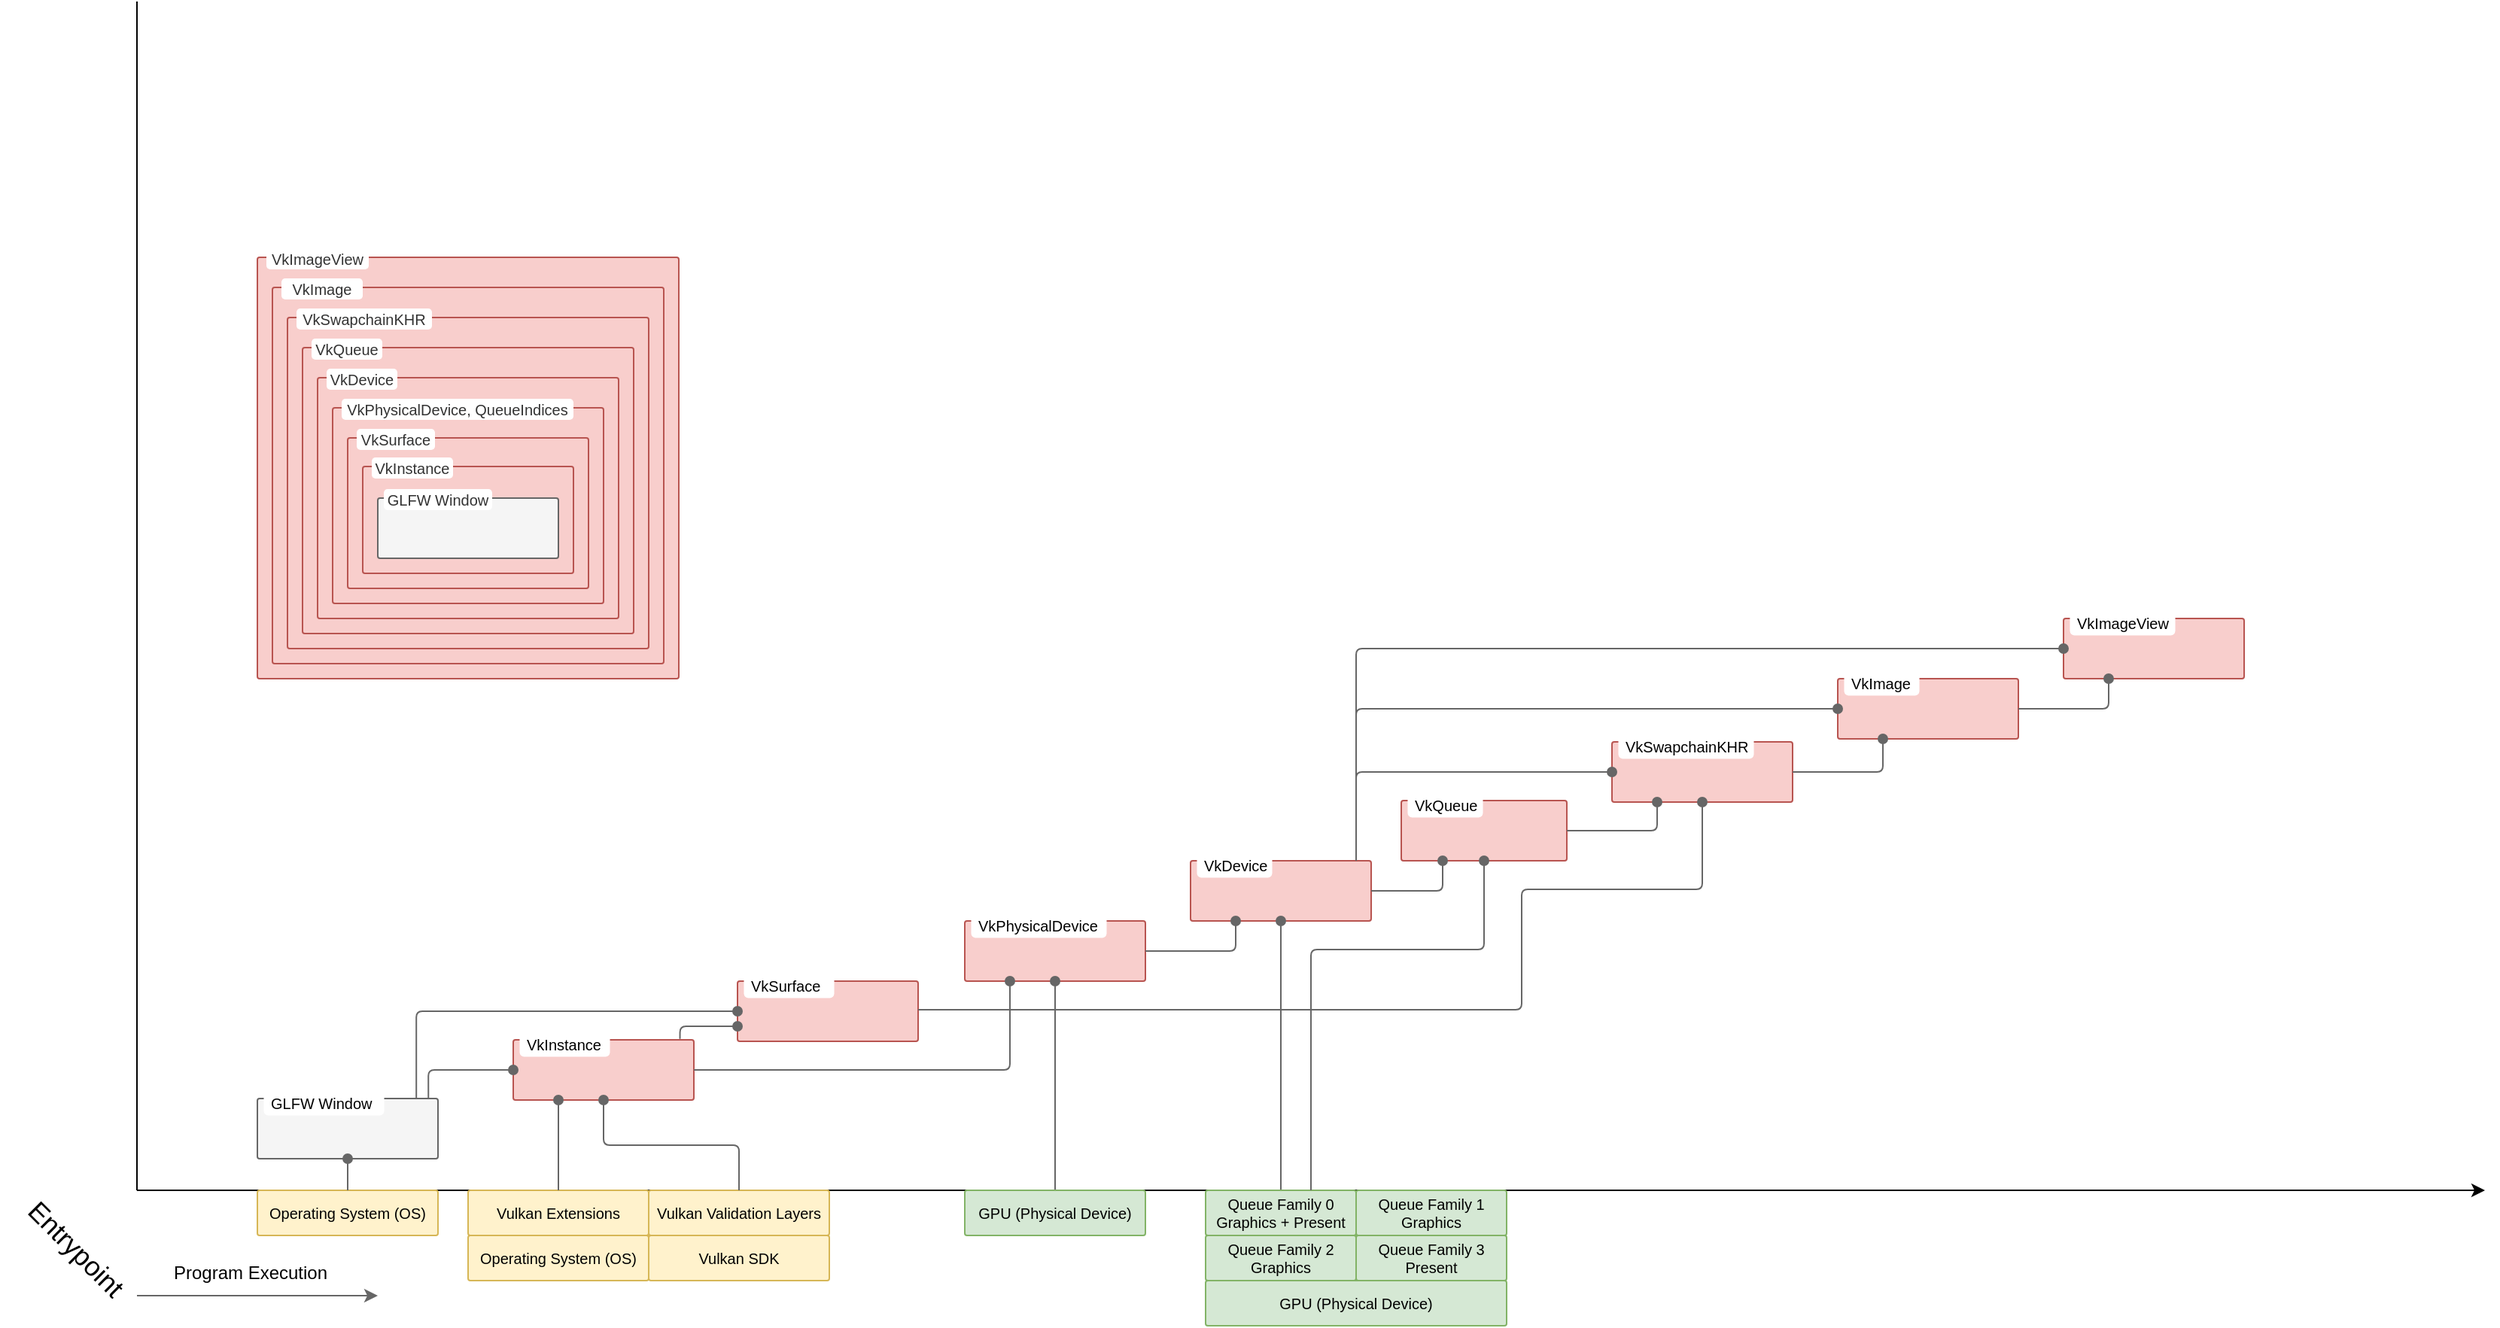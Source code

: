 <mxfile>
    <diagram id="6OefLpY3UeXjTtCXeHLk" name="Vulkan">
        <mxGraphModel dx="1207" dy="619" grid="1" gridSize="10" guides="1" tooltips="1" connect="1" arrows="1" fold="1" page="1" pageScale="1" pageWidth="1920" pageHeight="1200" math="0" shadow="0">
            <root>
                <mxCell id="0"/>
                <mxCell id="1" parent="0"/>
                <mxCell id="252" value="" style="rounded=1;whiteSpace=wrap;html=1;arcSize=3;fillColor=#f8cecc;strokeColor=#b85450;align=center;absoluteArcSize=1;" parent="1" vertex="1">
                    <mxGeometry x="280" y="330" width="280" height="280" as="geometry"/>
                </mxCell>
                <mxCell id="253" value="&lt;p style=&quot;line-height: 100%;&quot;&gt;&lt;span style=&quot;color: rgb(51, 51, 51);&quot;&gt;&lt;font style=&quot;font-size: 10px;&quot;&gt;VkImageView&lt;/font&gt;&lt;/span&gt;&lt;/p&gt;" style="whiteSpace=wrap;html=1;fillColor=default;strokeColor=none;rounded=1;arcSize=18;align=center;" parent="1" vertex="1">
                    <mxGeometry x="286" y="324" width="68" height="14" as="geometry"/>
                </mxCell>
                <mxCell id="40" value="" style="rounded=1;whiteSpace=wrap;html=1;arcSize=3;fillColor=#f8cecc;strokeColor=#b85450;align=center;absoluteArcSize=1;" parent="1" vertex="1">
                    <mxGeometry x="290" y="350" width="260" height="250" as="geometry"/>
                </mxCell>
                <mxCell id="41" value="&lt;p style=&quot;line-height: 100%;&quot;&gt;&lt;span style=&quot;color: rgb(51, 51, 51);&quot;&gt;&lt;font style=&quot;font-size: 10px;&quot;&gt;VkImage&lt;/font&gt;&lt;/span&gt;&lt;/p&gt;" style="whiteSpace=wrap;html=1;fillColor=default;strokeColor=none;rounded=1;arcSize=18;align=center;" parent="1" vertex="1">
                    <mxGeometry x="296" y="344" width="54" height="14" as="geometry"/>
                </mxCell>
                <mxCell id="38" value="" style="rounded=1;whiteSpace=wrap;html=1;arcSize=3;fillColor=#f8cecc;strokeColor=#b85450;align=center;absoluteArcSize=1;" parent="1" vertex="1">
                    <mxGeometry x="300" y="370" width="240" height="220" as="geometry"/>
                </mxCell>
                <mxCell id="39" value="&lt;p style=&quot;line-height: 100%;&quot;&gt;&lt;span style=&quot;color: rgb(51, 51, 51);&quot;&gt;&lt;font style=&quot;font-size: 10px;&quot;&gt;VkSwapchainKHR&lt;/font&gt;&lt;/span&gt;&lt;/p&gt;" style="whiteSpace=wrap;html=1;fillColor=default;strokeColor=none;rounded=1;arcSize=18;align=center;" parent="1" vertex="1">
                    <mxGeometry x="306" y="364" width="90" height="14" as="geometry"/>
                </mxCell>
                <mxCell id="36" value="" style="rounded=1;whiteSpace=wrap;html=1;arcSize=3;fillColor=#f8cecc;strokeColor=#b85450;align=center;absoluteArcSize=1;" parent="1" vertex="1">
                    <mxGeometry x="310" y="390" width="220" height="190" as="geometry"/>
                </mxCell>
                <mxCell id="37" value="&lt;p style=&quot;line-height: 100%;&quot;&gt;&lt;span style=&quot;color: rgb(51, 51, 51);&quot;&gt;&lt;font style=&quot;font-size: 10px;&quot;&gt;VkQueue&lt;/font&gt;&lt;/span&gt;&lt;/p&gt;" style="whiteSpace=wrap;html=1;fillColor=default;strokeColor=none;rounded=1;arcSize=18;align=center;" parent="1" vertex="1">
                    <mxGeometry x="316" y="384" width="47" height="14" as="geometry"/>
                </mxCell>
                <mxCell id="34" value="" style="rounded=1;whiteSpace=wrap;html=1;arcSize=3;fillColor=#f8cecc;strokeColor=#b85450;align=center;absoluteArcSize=1;" parent="1" vertex="1">
                    <mxGeometry x="320" y="410" width="200" height="160" as="geometry"/>
                </mxCell>
                <mxCell id="35" value="&lt;p style=&quot;line-height: 100%;&quot;&gt;&lt;span style=&quot;color: rgb(51, 51, 51);&quot;&gt;&lt;font style=&quot;font-size: 10px;&quot;&gt;VkDevice&lt;/font&gt;&lt;/span&gt;&lt;/p&gt;" style="whiteSpace=wrap;html=1;fillColor=default;strokeColor=none;rounded=1;arcSize=18;align=center;" parent="1" vertex="1">
                    <mxGeometry x="326" y="404" width="47" height="14" as="geometry"/>
                </mxCell>
                <mxCell id="32" value="" style="rounded=1;whiteSpace=wrap;html=1;arcSize=3;fillColor=#f8cecc;strokeColor=#b85450;align=center;absoluteArcSize=1;" parent="1" vertex="1">
                    <mxGeometry x="330" y="430" width="180" height="130" as="geometry"/>
                </mxCell>
                <mxCell id="33" value="&lt;p style=&quot;line-height: 100%;&quot;&gt;&lt;span style=&quot;color: rgb(51, 51, 51);&quot;&gt;&lt;font style=&quot;font-size: 10px;&quot;&gt;VkPhysicalDevice, QueueIndices&lt;/font&gt;&lt;/span&gt;&lt;/p&gt;" style="whiteSpace=wrap;html=1;fillColor=default;strokeColor=none;rounded=1;arcSize=18;align=center;" parent="1" vertex="1">
                    <mxGeometry x="336" y="424" width="154" height="14" as="geometry"/>
                </mxCell>
                <mxCell id="30" value="" style="rounded=1;whiteSpace=wrap;html=1;arcSize=3;fillColor=#f8cecc;strokeColor=#b85450;align=center;absoluteArcSize=1;" parent="1" vertex="1">
                    <mxGeometry x="340" y="450" width="160" height="100" as="geometry"/>
                </mxCell>
                <mxCell id="31" value="&lt;p style=&quot;line-height: 100%;&quot;&gt;&lt;span style=&quot;color: rgb(51, 51, 51);&quot;&gt;&lt;font style=&quot;font-size: 10px;&quot;&gt;VkSurface&lt;/font&gt;&lt;/span&gt;&lt;/p&gt;" style="whiteSpace=wrap;html=1;fillColor=default;strokeColor=none;rounded=1;arcSize=18;align=center;" parent="1" vertex="1">
                    <mxGeometry x="346" y="444" width="52" height="14" as="geometry"/>
                </mxCell>
                <mxCell id="28" value="" style="rounded=1;whiteSpace=wrap;html=1;arcSize=3;fillColor=#f8cecc;strokeColor=#b85450;align=center;absoluteArcSize=1;" parent="1" vertex="1">
                    <mxGeometry x="350" y="469" width="140" height="71" as="geometry"/>
                </mxCell>
                <mxCell id="29" value="&lt;p style=&quot;line-height: 100%;&quot;&gt;&lt;span style=&quot;color: rgb(51, 51, 51);&quot;&gt;&lt;font style=&quot;font-size: 10px;&quot;&gt;VkInstance&lt;/font&gt;&lt;/span&gt;&lt;/p&gt;" style="whiteSpace=wrap;html=1;fillColor=default;strokeColor=none;rounded=1;arcSize=18;align=center;" parent="1" vertex="1">
                    <mxGeometry x="356" y="463" width="54" height="14" as="geometry"/>
                </mxCell>
                <mxCell id="24" value="" style="rounded=1;whiteSpace=wrap;html=1;arcSize=3;fillColor=#f5f5f5;strokeColor=#666666;fontColor=#333333;align=center;absoluteArcSize=1;" parent="1" vertex="1">
                    <mxGeometry x="360" y="490" width="120" height="40" as="geometry"/>
                </mxCell>
                <mxCell id="27" value="&lt;p style=&quot;line-height: 100%;&quot;&gt;&lt;span style=&quot;color: rgb(51, 51, 51);&quot;&gt;&lt;font style=&quot;font-size: 10px;&quot;&gt;GLFW Window&lt;/font&gt;&lt;/span&gt;&lt;/p&gt;" style="whiteSpace=wrap;html=1;fillColor=default;strokeColor=none;rounded=1;arcSize=18;align=center;" parent="1" vertex="1">
                    <mxGeometry x="364" y="484" width="72" height="14" as="geometry"/>
                </mxCell>
                <mxCell id="57" value="" style="endArrow=classic;html=1;fontSize=10;fontColor=default;" parent="1" edge="1">
                    <mxGeometry width="50" height="50" relative="1" as="geometry">
                        <mxPoint x="200" y="950" as="sourcePoint"/>
                        <mxPoint x="1760" y="950" as="targetPoint"/>
                    </mxGeometry>
                </mxCell>
                <mxCell id="58" value="" style="endArrow=none;html=1;fontSize=10;fontColor=default;endFill=0;" parent="1" edge="1">
                    <mxGeometry width="50" height="50" relative="1" as="geometry">
                        <mxPoint x="200" y="160" as="sourcePoint"/>
                        <mxPoint x="200" y="950" as="targetPoint"/>
                    </mxGeometry>
                </mxCell>
                <mxCell id="59" value="&lt;font style=&quot;font-size: 18px;&quot;&gt;Entrypoint&lt;/font&gt;" style="text;html=1;align=center;verticalAlign=middle;resizable=0;points=[];autosize=1;strokeColor=none;fillColor=none;rotation=45;" parent="1" vertex="1">
                    <mxGeometry x="109" y="969" width="100" height="40" as="geometry"/>
                </mxCell>
                <mxCell id="63" value="Operating System (OS)" style="rounded=1;whiteSpace=wrap;html=1;labelBackgroundColor=none;labelBorderColor=none;fontSize=10;spacing=0;arcSize=3;absoluteArcSize=1;fillColor=#fff2cc;strokeColor=#d6b656;" parent="1" vertex="1">
                    <mxGeometry x="280" y="950" width="120" height="30" as="geometry"/>
                </mxCell>
                <mxCell id="73" value="Vulkan Extensions" style="rounded=1;whiteSpace=wrap;html=1;labelBackgroundColor=none;labelBorderColor=none;fontSize=10;spacing=0;arcSize=3;absoluteArcSize=1;fillColor=#fff2cc;strokeColor=#d6b656;" parent="1" vertex="1">
                    <mxGeometry x="420" y="950" width="120" height="30" as="geometry"/>
                </mxCell>
                <mxCell id="74" value="Vulkan SDK" style="rounded=1;whiteSpace=wrap;html=1;labelBackgroundColor=none;labelBorderColor=none;fontSize=10;spacing=0;arcSize=3;absoluteArcSize=1;fillColor=#fff2cc;strokeColor=#d6b656;" parent="1" vertex="1">
                    <mxGeometry x="540" y="980" width="120" height="30" as="geometry"/>
                </mxCell>
                <mxCell id="75" value="Vulkan Validation Layers" style="rounded=1;whiteSpace=wrap;html=1;labelBackgroundColor=none;labelBorderColor=none;fontSize=10;spacing=0;arcSize=3;absoluteArcSize=1;fillColor=#fff2cc;strokeColor=#d6b656;" parent="1" vertex="1">
                    <mxGeometry x="540" y="950" width="120" height="30" as="geometry"/>
                </mxCell>
                <mxCell id="90" value="Operating System (OS)" style="rounded=1;whiteSpace=wrap;html=1;labelBackgroundColor=none;labelBorderColor=none;fontSize=10;spacing=0;arcSize=3;absoluteArcSize=1;fillColor=#fff2cc;strokeColor=#d6b656;" parent="1" vertex="1">
                    <mxGeometry x="420" y="980" width="120" height="30" as="geometry"/>
                </mxCell>
                <mxCell id="142" value="" style="group;fontSize=9;" parent="1" vertex="1" connectable="0">
                    <mxGeometry x="280.0" y="880" width="120" height="49" as="geometry"/>
                </mxCell>
                <mxCell id="143" value="" style="rounded=1;whiteSpace=wrap;html=1;arcSize=3;fillColor=#f5f5f5;strokeColor=#666666;fontColor=#333333;align=center;absoluteArcSize=1;fontSize=18;cloneable=0;resizable=1;resizeWidth=0;resizeHeight=0;" parent="142" vertex="1">
                    <mxGeometry y="9" width="120" height="40" as="geometry"/>
                </mxCell>
                <mxCell id="144" value="&lt;p style=&quot;line-height: 100%; font-size: 10px;&quot;&gt;GLFW Window&lt;/p&gt;" style="html=1;fillColor=default;strokeColor=none;rounded=1;arcSize=6;align=left;imageWidth=24;allowArrows=0;connectable=0;rotatable=0;cloneable=1;movable=0;spacing=0;spacingLeft=5;labelBorderColor=none;labelBackgroundColor=none;fontColor=default;whiteSpace=wrap;spacingRight=-12;fontSize=10;strokeWidth=0;absoluteArcSize=1;spacingTop=-8;verticalAlign=middle;labelPosition=center;verticalLabelPosition=middle;horizontal=1;resizable=0;resizeWidth=1;resizeHeight=0;spacingBottom=-12;autosize=1;shadow=0;glass=0;" parent="142" vertex="1">
                    <mxGeometry x="4" width="80" height="20" as="geometry"/>
                </mxCell>
                <mxCell id="64" style="edgeStyle=none;html=1;endArrow=oval;endFill=1;fillColor=#f5f5f5;strokeColor=#666666;arcSize=8;" parent="1" source="63" target="143" edge="1">
                    <mxGeometry relative="1" as="geometry">
                        <mxPoint x="340" y="931" as="targetPoint"/>
                    </mxGeometry>
                </mxCell>
                <mxCell id="145" value="" style="group;fontSize=9;" parent="1" vertex="1" connectable="0">
                    <mxGeometry x="450.0" y="841" width="120" height="49" as="geometry"/>
                </mxCell>
                <mxCell id="146" value="" style="rounded=1;whiteSpace=wrap;html=1;arcSize=3;fillColor=#f8cecc;strokeColor=#b85450;align=center;absoluteArcSize=1;fontSize=18;cloneable=0;resizable=1;resizeWidth=0;resizeHeight=0;" parent="145" vertex="1">
                    <mxGeometry y="9" width="120" height="40" as="geometry"/>
                </mxCell>
                <mxCell id="147" value="&lt;p style=&quot;line-height: 100%; font-size: 10px;&quot;&gt;VkInstance&lt;/p&gt;" style="html=1;fillColor=default;strokeColor=none;rounded=1;arcSize=6;align=left;imageWidth=24;allowArrows=0;connectable=0;rotatable=0;cloneable=1;movable=0;spacing=0;spacingLeft=5;labelBorderColor=none;labelBackgroundColor=none;fontColor=default;whiteSpace=wrap;spacingRight=-12;fontSize=10;strokeWidth=0;absoluteArcSize=1;spacingTop=-8;verticalAlign=middle;labelPosition=center;verticalLabelPosition=middle;horizontal=1;resizable=0;resizeWidth=1;resizeHeight=0;spacingBottom=-12;autosize=1;shadow=0;glass=0;" parent="145" vertex="1">
                    <mxGeometry x="4" width="60" height="20" as="geometry"/>
                </mxCell>
                <mxCell id="148" style="edgeStyle=orthogonalEdgeStyle;html=1;entryX=0;entryY=0.5;entryDx=0;entryDy=0;fontSize=9;endArrow=oval;endFill=1;exitX=0.947;exitY=-0.01;exitDx=0;exitDy=0;arcSize=8;fillColor=#f5f5f5;strokeColor=#666666;exitPerimeter=0;" parent="1" source="143" target="146" edge="1">
                    <mxGeometry relative="1" as="geometry"/>
                </mxCell>
                <mxCell id="149" style="edgeStyle=orthogonalEdgeStyle;html=1;entryX=0.25;entryY=1;entryDx=0;entryDy=0;fontSize=9;endArrow=oval;endFill=1;arcSize=8;fillColor=#f5f5f5;strokeColor=#666666;" parent="1" source="73" target="146" edge="1">
                    <mxGeometry relative="1" as="geometry"/>
                </mxCell>
                <mxCell id="150" style="edgeStyle=orthogonalEdgeStyle;html=1;entryX=0.5;entryY=1;entryDx=0;entryDy=0;fontSize=9;endArrow=oval;endFill=1;arcSize=8;fillColor=#f5f5f5;strokeColor=#666666;" parent="1" source="75" target="146" edge="1">
                    <mxGeometry relative="1" as="geometry"/>
                </mxCell>
                <mxCell id="151" value="" style="group;fontSize=9;" parent="1" vertex="1" connectable="0">
                    <mxGeometry x="599" y="802" width="120" height="49" as="geometry"/>
                </mxCell>
                <mxCell id="152" value="" style="rounded=1;whiteSpace=wrap;html=1;arcSize=3;fillColor=#f8cecc;strokeColor=#b85450;align=center;absoluteArcSize=1;fontSize=18;cloneable=0;resizable=1;resizeWidth=0;resizeHeight=0;" parent="151" vertex="1">
                    <mxGeometry y="9" width="120" height="40" as="geometry"/>
                </mxCell>
                <mxCell id="153" value="&lt;p style=&quot;line-height: 100%; font-size: 10px;&quot;&gt;VkSurface&amp;nbsp;&lt;/p&gt;" style="html=1;fillColor=default;strokeColor=none;rounded=1;arcSize=6;align=left;imageWidth=24;allowArrows=0;connectable=0;rotatable=0;cloneable=1;movable=0;spacing=0;spacingLeft=5;labelBorderColor=none;labelBackgroundColor=none;fontColor=default;whiteSpace=wrap;spacingRight=-12;fontSize=10;strokeWidth=0;absoluteArcSize=1;spacingTop=-8;verticalAlign=middle;labelPosition=center;verticalLabelPosition=middle;horizontal=1;resizable=0;resizeWidth=1;resizeHeight=0;spacingBottom=-12;autosize=1;shadow=0;glass=0;" parent="151" vertex="1">
                    <mxGeometry x="4" width="60" height="20" as="geometry"/>
                </mxCell>
                <mxCell id="162" style="edgeStyle=orthogonalEdgeStyle;shape=connector;rounded=1;html=1;entryX=0;entryY=0.75;entryDx=0;entryDy=0;labelBackgroundColor=default;strokeColor=#666666;fontFamily=Helvetica;fontSize=9;fontColor=default;endArrow=oval;endFill=1;fillColor=#f5f5f5;arcSize=8;exitX=0.923;exitY=-0.015;exitDx=0;exitDy=0;exitPerimeter=0;" parent="1" source="146" target="152" edge="1">
                    <mxGeometry relative="1" as="geometry">
                        <Array as="points">
                            <mxPoint x="561" y="841"/>
                        </Array>
                    </mxGeometry>
                </mxCell>
                <mxCell id="163" style="edgeStyle=orthogonalEdgeStyle;shape=connector;rounded=1;html=1;entryX=0;entryY=0.5;entryDx=0;entryDy=0;labelBackgroundColor=default;strokeColor=#666666;fontFamily=Helvetica;fontSize=9;fontColor=default;endArrow=oval;endFill=1;fillColor=#f5f5f5;exitX=0.88;exitY=-0.012;exitDx=0;exitDy=0;exitPerimeter=0;arcSize=8;" parent="1" source="143" target="152" edge="1">
                    <mxGeometry relative="1" as="geometry">
                        <Array as="points">
                            <mxPoint x="386" y="831"/>
                        </Array>
                    </mxGeometry>
                </mxCell>
                <mxCell id="164" value="" style="group;fontSize=9;fontFamily=Helvetica;fontColor=default;" parent="1" vertex="1" connectable="0">
                    <mxGeometry x="750" y="762" width="120" height="49" as="geometry"/>
                </mxCell>
                <mxCell id="165" value="" style="rounded=1;whiteSpace=wrap;html=1;arcSize=3;fillColor=#f8cecc;strokeColor=#b85450;align=center;absoluteArcSize=1;fontSize=18;cloneable=0;resizable=1;resizeWidth=0;resizeHeight=0;fontFamily=Helvetica;fontColor=default;" parent="164" vertex="1">
                    <mxGeometry y="9" width="120" height="40" as="geometry"/>
                </mxCell>
                <mxCell id="166" value="&lt;p style=&quot;line-height: 100%; font-size: 10px;&quot;&gt;VkPhysicalDevice&lt;/p&gt;" style="html=1;fillColor=default;strokeColor=none;rounded=1;arcSize=6;align=left;imageWidth=24;allowArrows=0;connectable=0;rotatable=0;cloneable=1;movable=0;spacing=0;spacingLeft=5;labelBorderColor=none;labelBackgroundColor=none;fontColor=default;whiteSpace=wrap;spacingRight=-12;fontSize=10;strokeWidth=0;absoluteArcSize=1;spacingTop=-8;verticalAlign=middle;labelPosition=center;verticalLabelPosition=middle;horizontal=1;resizable=0;resizeWidth=1;resizeHeight=0;spacingBottom=-12;autosize=1;shadow=0;glass=0;fontFamily=Helvetica;" parent="164" vertex="1">
                    <mxGeometry x="4" width="90" height="20" as="geometry"/>
                </mxCell>
                <mxCell id="167" style="edgeStyle=orthogonalEdgeStyle;shape=connector;rounded=1;html=1;entryX=0.25;entryY=1;entryDx=0;entryDy=0;labelBackgroundColor=default;strokeColor=#666666;fontFamily=Helvetica;fontSize=9;fontColor=default;endArrow=oval;endFill=1;fillColor=#f5f5f5;arcSize=8;" parent="1" source="146" target="165" edge="1">
                    <mxGeometry relative="1" as="geometry"/>
                </mxCell>
                <mxCell id="171" style="edgeStyle=orthogonalEdgeStyle;shape=connector;rounded=1;html=1;entryX=0.5;entryY=1;entryDx=0;entryDy=0;labelBackgroundColor=default;strokeColor=#666666;fontFamily=Helvetica;fontSize=9;fontColor=default;endArrow=oval;endFill=1;fillColor=#f5f5f5;arcSize=8;" parent="1" source="170" target="165" edge="1">
                    <mxGeometry relative="1" as="geometry"/>
                </mxCell>
                <mxCell id="170" value="GPU (Physical Device)" style="rounded=1;whiteSpace=wrap;html=1;labelBackgroundColor=none;labelBorderColor=none;fontSize=10;spacing=0;arcSize=3;absoluteArcSize=1;fillColor=#d5e8d4;strokeColor=#82b366;" parent="1" vertex="1">
                    <mxGeometry x="750" y="950" width="120" height="30" as="geometry"/>
                </mxCell>
                <mxCell id="184" value="" style="group;fontSize=9;fontFamily=Helvetica;fontColor=default;" parent="1" vertex="1" connectable="0">
                    <mxGeometry x="900" y="722" width="134" height="49" as="geometry"/>
                </mxCell>
                <mxCell id="185" value="" style="rounded=1;whiteSpace=wrap;html=1;arcSize=3;fillColor=#f8cecc;strokeColor=#b85450;align=center;absoluteArcSize=1;fontSize=18;cloneable=0;resizable=1;resizeWidth=0;resizeHeight=0;fontFamily=Helvetica;fontColor=default;" parent="184" vertex="1">
                    <mxGeometry y="9" width="120" height="40" as="geometry"/>
                </mxCell>
                <mxCell id="186" value="&lt;p style=&quot;line-height: 100%; font-size: 10px;&quot;&gt;VkDevice&lt;/p&gt;" style="html=1;fillColor=default;strokeColor=none;rounded=1;arcSize=6;align=left;imageWidth=24;allowArrows=0;connectable=0;rotatable=0;cloneable=1;movable=0;spacing=0;spacingLeft=5;labelBorderColor=none;labelBackgroundColor=none;fontColor=default;whiteSpace=wrap;spacingRight=-12;fontSize=10;strokeWidth=0;absoluteArcSize=1;spacingTop=-8;verticalAlign=middle;labelPosition=center;verticalLabelPosition=middle;horizontal=1;resizable=0;resizeWidth=1;resizeHeight=0;spacingBottom=-12;autosize=1;shadow=0;glass=0;fontFamily=Helvetica;" parent="184" vertex="1">
                    <mxGeometry x="4" width="50" height="20" as="geometry"/>
                </mxCell>
                <mxCell id="187" value="GPU (Physical Device)" style="rounded=1;whiteSpace=wrap;html=1;labelBackgroundColor=none;labelBorderColor=none;fontSize=10;spacing=0;arcSize=3;absoluteArcSize=1;fillColor=#d5e8d4;strokeColor=#82b366;" parent="1" vertex="1">
                    <mxGeometry x="910" y="1010" width="200" height="30" as="geometry"/>
                </mxCell>
                <mxCell id="193" style="edgeStyle=orthogonalEdgeStyle;shape=connector;rounded=1;html=1;entryX=0.5;entryY=1;entryDx=0;entryDy=0;labelBackgroundColor=default;strokeColor=#666666;fontFamily=Helvetica;fontSize=17;fontColor=default;endArrow=oval;endFill=1;fillColor=#f5f5f5;" parent="1" source="188" target="185" edge="1">
                    <mxGeometry relative="1" as="geometry"/>
                </mxCell>
                <mxCell id="188" value="Queue Family 0&lt;br&gt;Graphics + Present" style="rounded=1;whiteSpace=wrap;html=1;labelBackgroundColor=none;labelBorderColor=none;fontSize=10;spacing=0;arcSize=3;absoluteArcSize=1;fillColor=#d5e8d4;strokeColor=#82b366;" parent="1" vertex="1">
                    <mxGeometry x="910" y="950" width="100" height="30" as="geometry"/>
                </mxCell>
                <mxCell id="189" style="edgeStyle=orthogonalEdgeStyle;shape=connector;rounded=1;html=1;entryX=0.25;entryY=1;entryDx=0;entryDy=0;labelBackgroundColor=default;strokeColor=#666666;fontFamily=Helvetica;fontSize=17;fontColor=default;endArrow=oval;endFill=1;fillColor=#f5f5f5;arcSize=8;" parent="1" source="165" target="185" edge="1">
                    <mxGeometry relative="1" as="geometry"/>
                </mxCell>
                <mxCell id="190" value="Queue Family 1&lt;br&gt;Graphics" style="rounded=1;whiteSpace=wrap;html=1;labelBackgroundColor=none;labelBorderColor=none;fontSize=10;spacing=0;arcSize=3;absoluteArcSize=1;fillColor=#d5e8d4;strokeColor=#82b366;" parent="1" vertex="1">
                    <mxGeometry x="1010" y="950" width="100" height="30" as="geometry"/>
                </mxCell>
                <mxCell id="191" value="Queue Family 2&lt;br&gt;Graphics" style="rounded=1;whiteSpace=wrap;html=1;labelBackgroundColor=none;labelBorderColor=none;fontSize=10;spacing=0;arcSize=3;absoluteArcSize=1;fillColor=#d5e8d4;strokeColor=#82b366;" parent="1" vertex="1">
                    <mxGeometry x="910" y="980" width="100" height="30" as="geometry"/>
                </mxCell>
                <mxCell id="192" value="Queue Family 3&lt;br&gt;Present" style="rounded=1;whiteSpace=wrap;html=1;labelBackgroundColor=none;labelBorderColor=none;fontSize=10;spacing=0;arcSize=3;absoluteArcSize=1;fillColor=#d5e8d4;strokeColor=#82b366;" parent="1" vertex="1">
                    <mxGeometry x="1010" y="980" width="100" height="30" as="geometry"/>
                </mxCell>
                <mxCell id="207" value="" style="group;fontSize=9;fontFamily=Helvetica;fontColor=default;" parent="1" vertex="1" connectable="0">
                    <mxGeometry x="1040" y="682" width="110" height="49" as="geometry"/>
                </mxCell>
                <mxCell id="208" value="" style="rounded=1;whiteSpace=wrap;html=1;arcSize=3;fillColor=#f8cecc;strokeColor=#b85450;align=center;absoluteArcSize=1;fontSize=18;cloneable=0;resizable=1;resizeWidth=0;resizeHeight=0;fontFamily=Helvetica;fontColor=default;" parent="207" vertex="1">
                    <mxGeometry y="9" width="110" height="40" as="geometry"/>
                </mxCell>
                <mxCell id="209" value="&lt;p style=&quot;line-height: 100%; font-size: 10px;&quot;&gt;VkQueue&lt;/p&gt;" style="html=1;fillColor=default;strokeColor=none;rounded=1;arcSize=6;align=left;imageWidth=24;allowArrows=0;connectable=0;rotatable=0;cloneable=1;movable=0;spacing=0;spacingLeft=5;labelBorderColor=none;labelBackgroundColor=none;fontColor=default;whiteSpace=wrap;spacingRight=-12;fontSize=10;strokeWidth=0;absoluteArcSize=1;spacingTop=-8;verticalAlign=middle;labelPosition=center;verticalLabelPosition=middle;horizontal=1;resizable=0;resizeWidth=1;resizeHeight=0;spacingBottom=-12;autosize=1;shadow=0;glass=0;fontFamily=Helvetica;" parent="207" vertex="1">
                    <mxGeometry x="4" width="50" height="20" as="geometry"/>
                </mxCell>
                <mxCell id="228" style="edgeStyle=orthogonalEdgeStyle;shape=connector;rounded=1;html=1;entryX=0.25;entryY=1;entryDx=0;entryDy=0;labelBackgroundColor=default;strokeColor=#666666;fontFamily=Helvetica;fontSize=10;fontColor=default;startArrow=none;startFill=0;endArrow=oval;endFill=1;fillColor=#f5f5f5;arcSize=8;" parent="1" source="185" target="208" edge="1">
                    <mxGeometry relative="1" as="geometry"/>
                </mxCell>
                <mxCell id="230" value="" style="group;fontSize=9;fontFamily=Helvetica;fontColor=default;" parent="1" vertex="1" connectable="0">
                    <mxGeometry x="1180" y="643" width="120" height="49" as="geometry"/>
                </mxCell>
                <mxCell id="231" value="" style="rounded=1;whiteSpace=wrap;html=1;arcSize=3;fillColor=#f8cecc;strokeColor=#b85450;align=center;absoluteArcSize=1;fontSize=18;cloneable=0;resizable=1;resizeWidth=0;resizeHeight=0;fontFamily=Helvetica;fontColor=default;" parent="230" vertex="1">
                    <mxGeometry y="9" width="120" height="40" as="geometry"/>
                </mxCell>
                <mxCell id="232" value="&lt;p style=&quot;line-height: 100%; font-size: 10px;&quot;&gt;VkSwapchainKHR&lt;/p&gt;" style="html=1;fillColor=default;strokeColor=none;rounded=1;arcSize=6;align=left;imageWidth=24;allowArrows=0;connectable=0;rotatable=0;cloneable=1;movable=0;spacing=0;spacingLeft=5;labelBorderColor=none;labelBackgroundColor=none;fontColor=default;whiteSpace=wrap;spacingRight=-12;fontSize=10;strokeWidth=0;absoluteArcSize=1;spacingTop=-8;verticalAlign=middle;labelPosition=center;verticalLabelPosition=middle;horizontal=1;resizable=0;resizeWidth=1;resizeHeight=0;spacingBottom=-12;autosize=1;shadow=0;glass=0;fontFamily=Helvetica;" parent="230" vertex="1">
                    <mxGeometry x="4" width="90" height="20" as="geometry"/>
                </mxCell>
                <mxCell id="229" style="edgeStyle=orthogonalEdgeStyle;shape=connector;rounded=1;html=1;labelBackgroundColor=default;strokeColor=#666666;fontFamily=Helvetica;fontSize=10;fontColor=default;startArrow=none;startFill=0;endArrow=oval;endFill=1;fillColor=#f5f5f5;arcSize=8;" parent="1" source="188" target="208" edge="1">
                    <mxGeometry relative="1" as="geometry">
                        <Array as="points">
                            <mxPoint x="980" y="790"/>
                            <mxPoint x="1095" y="790"/>
                        </Array>
                    </mxGeometry>
                </mxCell>
                <mxCell id="235" style="edgeStyle=orthogonalEdgeStyle;shape=connector;rounded=1;html=1;entryX=0.25;entryY=1;entryDx=0;entryDy=0;labelBackgroundColor=default;strokeColor=#666666;fontFamily=Helvetica;fontSize=10;fontColor=default;startArrow=none;startFill=0;endArrow=oval;endFill=1;fillColor=#f5f5f5;arcSize=8;" parent="1" source="208" target="231" edge="1">
                    <mxGeometry relative="1" as="geometry"/>
                </mxCell>
                <mxCell id="236" value="" style="group;fontSize=9;fontFamily=Helvetica;fontColor=default;" parent="1" vertex="1" connectable="0">
                    <mxGeometry x="1330" y="601" width="120" height="49" as="geometry"/>
                </mxCell>
                <mxCell id="237" value="" style="rounded=1;whiteSpace=wrap;html=1;arcSize=3;fillColor=#f8cecc;strokeColor=#b85450;align=center;absoluteArcSize=1;fontSize=18;cloneable=0;resizable=1;resizeWidth=0;resizeHeight=0;fontFamily=Helvetica;fontColor=default;" parent="236" vertex="1">
                    <mxGeometry y="9" width="120" height="40" as="geometry"/>
                </mxCell>
                <mxCell id="238" value="&lt;p style=&quot;line-height: 100%; font-size: 10px;&quot;&gt;VkImage&lt;/p&gt;" style="html=1;fillColor=default;strokeColor=none;rounded=1;arcSize=6;align=left;imageWidth=24;allowArrows=0;connectable=0;rotatable=0;cloneable=1;movable=0;spacing=0;spacingLeft=5;labelBorderColor=none;labelBackgroundColor=none;fontColor=default;whiteSpace=wrap;spacingRight=-12;fontSize=10;strokeWidth=0;absoluteArcSize=1;spacingTop=-8;verticalAlign=middle;labelPosition=center;verticalLabelPosition=middle;horizontal=1;resizable=0;resizeWidth=1;resizeHeight=0;spacingBottom=-12;autosize=1;shadow=0;glass=0;fontFamily=Helvetica;" parent="236" vertex="1">
                    <mxGeometry x="4" width="50" height="20" as="geometry"/>
                </mxCell>
                <mxCell id="240" style="edgeStyle=orthogonalEdgeStyle;shape=connector;rounded=1;html=1;entryX=0.25;entryY=1;entryDx=0;entryDy=0;labelBackgroundColor=default;strokeColor=#666666;fontFamily=Helvetica;fontSize=10;fontColor=default;startArrow=none;startFill=0;endArrow=oval;endFill=1;fillColor=#f5f5f5;arcSize=8;" parent="1" source="231" target="237" edge="1">
                    <mxGeometry relative="1" as="geometry"/>
                </mxCell>
                <mxCell id="242" style="edgeStyle=orthogonalEdgeStyle;shape=connector;rounded=1;html=1;entryX=0;entryY=0.5;entryDx=0;entryDy=0;labelBackgroundColor=default;fontFamily=Helvetica;fontSize=10;fontColor=default;startArrow=none;startFill=0;endArrow=oval;endFill=1;arcSize=8;fillColor=#f5f5f5;strokeColor=#666666;" parent="1" source="185" target="237" edge="1">
                    <mxGeometry relative="1" as="geometry">
                        <Array as="points">
                            <mxPoint x="1010" y="630"/>
                        </Array>
                    </mxGeometry>
                </mxCell>
                <mxCell id="243" value="" style="group;fontSize=9;fontFamily=Helvetica;fontColor=default;" parent="1" vertex="1" connectable="0">
                    <mxGeometry x="1480" y="561" width="120" height="49" as="geometry"/>
                </mxCell>
                <mxCell id="244" value="" style="rounded=1;whiteSpace=wrap;html=1;arcSize=3;fillColor=#f8cecc;strokeColor=#b85450;align=center;absoluteArcSize=1;fontSize=18;cloneable=0;resizable=1;resizeWidth=0;resizeHeight=0;fontFamily=Helvetica;fontColor=default;" parent="243" vertex="1">
                    <mxGeometry y="9" width="120" height="40" as="geometry"/>
                </mxCell>
                <mxCell id="245" value="&lt;p style=&quot;line-height: 100%; font-size: 10px;&quot;&gt;VkImageView&lt;/p&gt;" style="html=1;fillColor=default;strokeColor=none;rounded=1;arcSize=6;align=left;imageWidth=24;allowArrows=0;connectable=0;rotatable=0;cloneable=1;movable=0;spacing=0;spacingLeft=5;labelBorderColor=none;labelBackgroundColor=none;fontColor=default;whiteSpace=wrap;spacingRight=-12;fontSize=10;strokeWidth=0;absoluteArcSize=1;spacingTop=-8;verticalAlign=middle;labelPosition=center;verticalLabelPosition=middle;horizontal=1;resizable=0;resizeWidth=1;resizeHeight=0;spacingBottom=-12;autosize=1;shadow=0;glass=0;fontFamily=Helvetica;" parent="243" vertex="1">
                    <mxGeometry x="4" width="70" height="20" as="geometry"/>
                </mxCell>
                <mxCell id="246" style="edgeStyle=orthogonalEdgeStyle;shape=connector;rounded=1;html=1;entryX=0.25;entryY=1;entryDx=0;entryDy=0;labelBackgroundColor=default;strokeColor=#666666;fontFamily=Helvetica;fontSize=10;fontColor=default;startArrow=none;startFill=0;endArrow=oval;endFill=1;fillColor=#f5f5f5;arcSize=8;" parent="1" source="237" target="244" edge="1">
                    <mxGeometry relative="1" as="geometry"/>
                </mxCell>
                <mxCell id="247" style="edgeStyle=orthogonalEdgeStyle;shape=connector;rounded=1;html=1;entryX=0;entryY=0.5;entryDx=0;entryDy=0;labelBackgroundColor=default;strokeColor=#666666;fontFamily=Helvetica;fontSize=10;fontColor=default;startArrow=none;startFill=0;endArrow=oval;endFill=1;fillColor=#f5f5f5;arcSize=8;" parent="1" source="185" target="244" edge="1">
                    <mxGeometry relative="1" as="geometry">
                        <Array as="points">
                            <mxPoint x="1010" y="590"/>
                        </Array>
                    </mxGeometry>
                </mxCell>
                <mxCell id="248" style="edgeStyle=orthogonalEdgeStyle;shape=connector;rounded=1;html=1;entryX=0;entryY=0.5;entryDx=0;entryDy=0;labelBackgroundColor=default;strokeColor=#666666;fontFamily=Helvetica;fontSize=10;fontColor=default;startArrow=none;startFill=0;endArrow=oval;endFill=1;fillColor=#f5f5f5;arcSize=8;" parent="1" source="185" target="231" edge="1">
                    <mxGeometry relative="1" as="geometry">
                        <Array as="points">
                            <mxPoint x="1010" y="672"/>
                        </Array>
                    </mxGeometry>
                </mxCell>
                <mxCell id="249" style="edgeStyle=orthogonalEdgeStyle;shape=connector;rounded=1;html=1;entryX=0.5;entryY=1;entryDx=0;entryDy=0;labelBackgroundColor=default;strokeColor=#666666;fontFamily=Helvetica;fontSize=10;fontColor=default;startArrow=none;startFill=0;endArrow=oval;endFill=1;fillColor=#f5f5f5;arcSize=8;" parent="1" source="152" target="231" edge="1">
                    <mxGeometry relative="1" as="geometry">
                        <Array as="points">
                            <mxPoint x="1120" y="830"/>
                            <mxPoint x="1120" y="750"/>
                            <mxPoint x="1240" y="750"/>
                        </Array>
                    </mxGeometry>
                </mxCell>
                <mxCell id="254" value="" style="endArrow=classic;html=1;rounded=1;labelBackgroundColor=default;strokeColor=#666666;fontFamily=Helvetica;fontSize=10;fontColor=default;fillColor=#f5f5f5;shape=connector;" parent="1" edge="1">
                    <mxGeometry width="50" height="50" relative="1" as="geometry">
                        <mxPoint x="200" y="1020" as="sourcePoint"/>
                        <mxPoint x="360" y="1020" as="targetPoint"/>
                    </mxGeometry>
                </mxCell>
                <mxCell id="256" value="&lt;font style=&quot;font-size: 12px;&quot;&gt;Program Execution&lt;/font&gt;" style="text;html=1;align=center;verticalAlign=middle;resizable=0;points=[];autosize=1;strokeColor=none;fillColor=none;fontSize=10;fontFamily=Helvetica;fontColor=default;" parent="1" vertex="1">
                    <mxGeometry x="210" y="990" width="130" height="30" as="geometry"/>
                </mxCell>
            </root>
        </mxGraphModel>
    </diagram>
</mxfile>